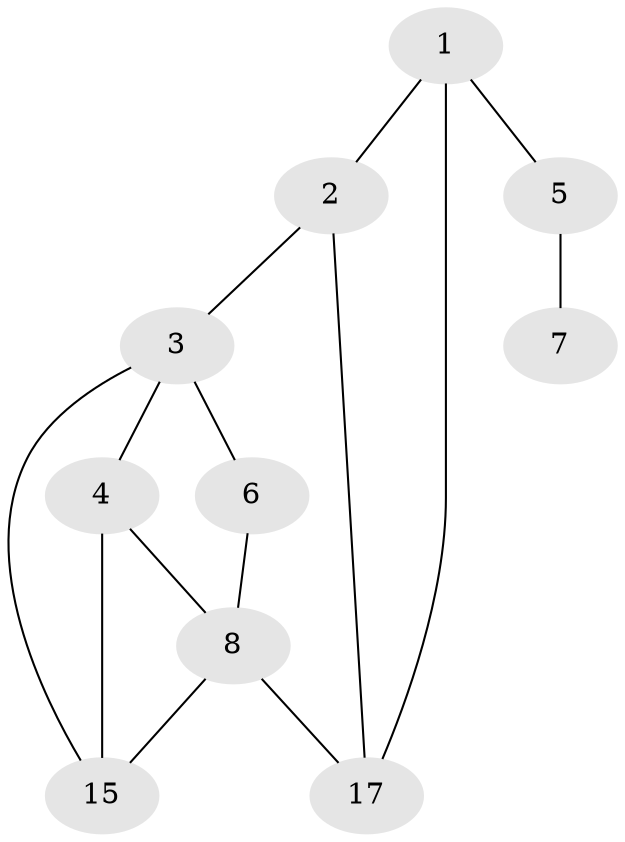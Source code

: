 // Generated by graph-tools (version 1.1) at 2025/46/02/15/25 05:46:28]
// undirected, 10 vertices, 14 edges
graph export_dot {
graph [start="1"]
  node [color=gray90,style=filled];
  1 [super="+11"];
  2 [super="+14"];
  3;
  4;
  5 [super="+9+13+19"];
  6 [super="+9"];
  7 [super="+10+12"];
  8 [super="+16"];
  15 [super="+18"];
  17;
  1 -- 2;
  1 -- 5;
  1 -- 17;
  2 -- 3;
  2 -- 17;
  3 -- 4;
  3 -- 6;
  3 -- 15;
  4 -- 15;
  4 -- 8;
  5 -- 7;
  6 -- 8;
  8 -- 17;
  8 -- 15;
}
